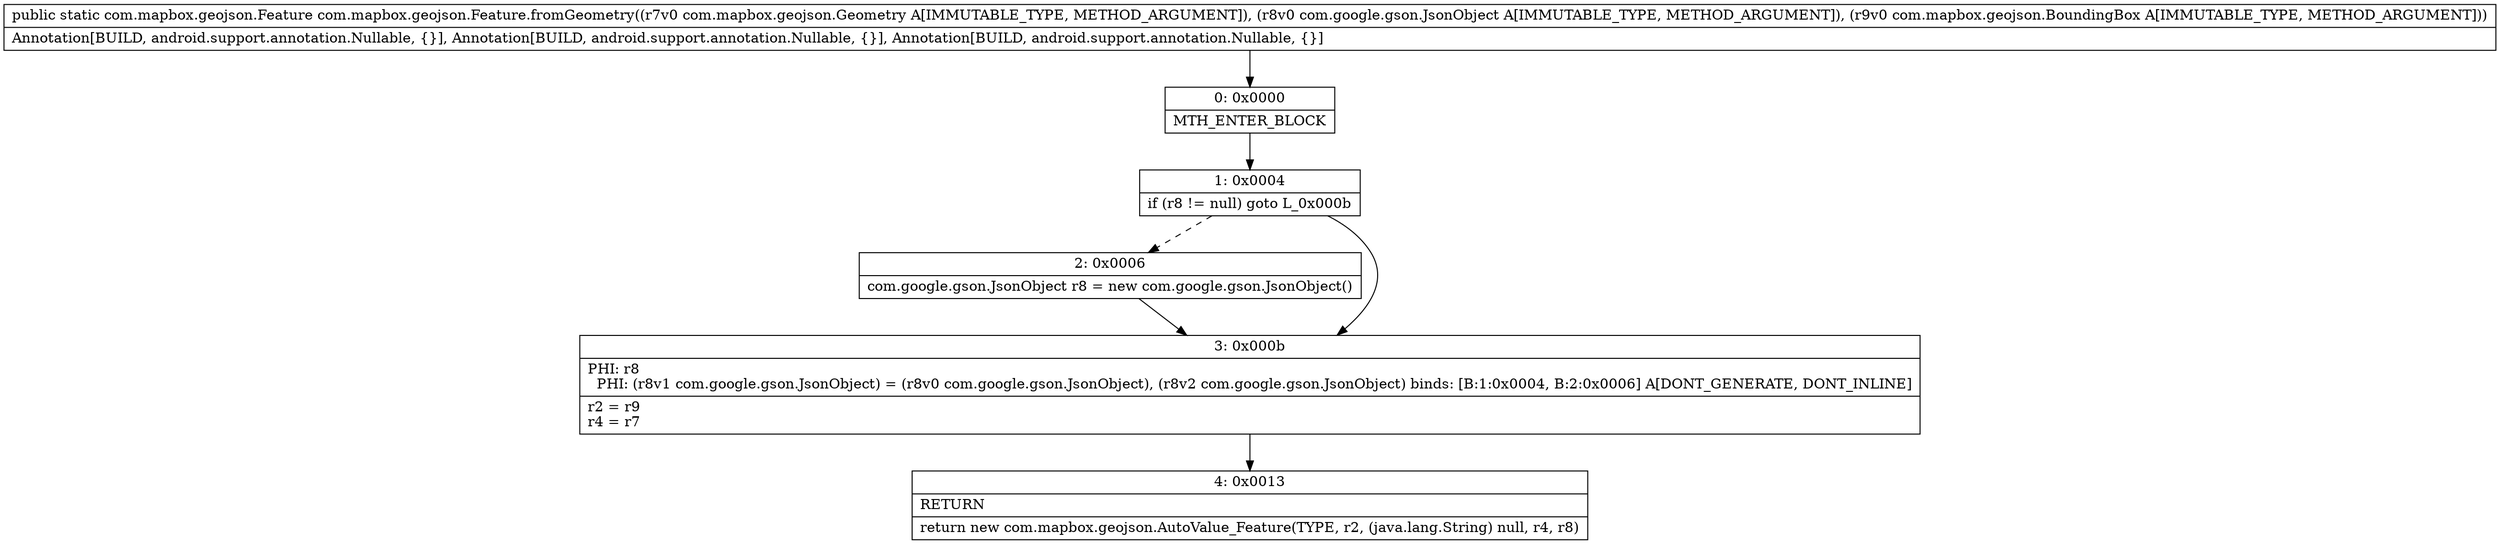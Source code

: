 digraph "CFG forcom.mapbox.geojson.Feature.fromGeometry(Lcom\/mapbox\/geojson\/Geometry;Lcom\/google\/gson\/JsonObject;Lcom\/mapbox\/geojson\/BoundingBox;)Lcom\/mapbox\/geojson\/Feature;" {
Node_0 [shape=record,label="{0\:\ 0x0000|MTH_ENTER_BLOCK\l}"];
Node_1 [shape=record,label="{1\:\ 0x0004|if (r8 != null) goto L_0x000b\l}"];
Node_2 [shape=record,label="{2\:\ 0x0006|com.google.gson.JsonObject r8 = new com.google.gson.JsonObject()\l}"];
Node_3 [shape=record,label="{3\:\ 0x000b|PHI: r8 \l  PHI: (r8v1 com.google.gson.JsonObject) = (r8v0 com.google.gson.JsonObject), (r8v2 com.google.gson.JsonObject) binds: [B:1:0x0004, B:2:0x0006] A[DONT_GENERATE, DONT_INLINE]\l|r2 = r9\lr4 = r7\l}"];
Node_4 [shape=record,label="{4\:\ 0x0013|RETURN\l|return new com.mapbox.geojson.AutoValue_Feature(TYPE, r2, (java.lang.String) null, r4, r8)\l}"];
MethodNode[shape=record,label="{public static com.mapbox.geojson.Feature com.mapbox.geojson.Feature.fromGeometry((r7v0 com.mapbox.geojson.Geometry A[IMMUTABLE_TYPE, METHOD_ARGUMENT]), (r8v0 com.google.gson.JsonObject A[IMMUTABLE_TYPE, METHOD_ARGUMENT]), (r9v0 com.mapbox.geojson.BoundingBox A[IMMUTABLE_TYPE, METHOD_ARGUMENT]))  | Annotation[BUILD, android.support.annotation.Nullable, \{\}], Annotation[BUILD, android.support.annotation.Nullable, \{\}], Annotation[BUILD, android.support.annotation.Nullable, \{\}]\l}"];
MethodNode -> Node_0;
Node_0 -> Node_1;
Node_1 -> Node_2[style=dashed];
Node_1 -> Node_3;
Node_2 -> Node_3;
Node_3 -> Node_4;
}

